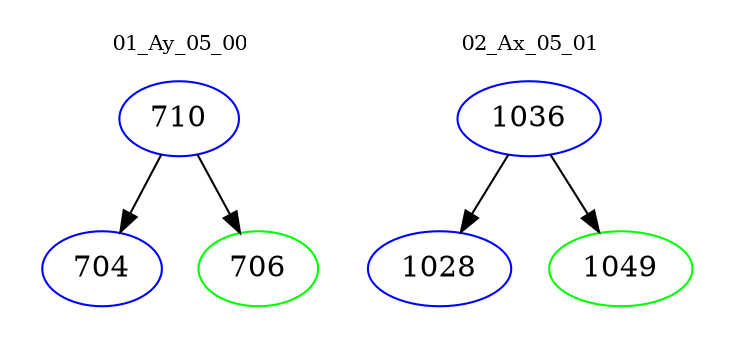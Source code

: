 digraph{
subgraph cluster_0 {
color = white
label = "01_Ay_05_00";
fontsize=10;
T0_710 [label="710", color="blue"]
T0_710 -> T0_704 [color="black"]
T0_704 [label="704", color="blue"]
T0_710 -> T0_706 [color="black"]
T0_706 [label="706", color="green"]
}
subgraph cluster_1 {
color = white
label = "02_Ax_05_01";
fontsize=10;
T1_1036 [label="1036", color="blue"]
T1_1036 -> T1_1028 [color="black"]
T1_1028 [label="1028", color="blue"]
T1_1036 -> T1_1049 [color="black"]
T1_1049 [label="1049", color="green"]
}
}
